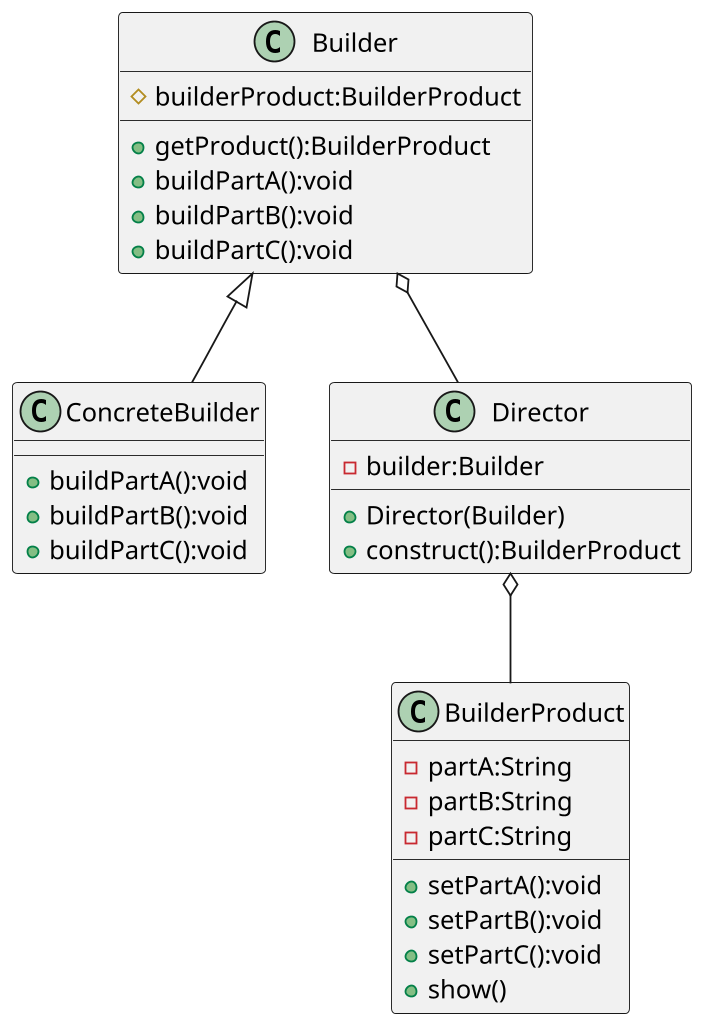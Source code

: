 @startuml
scale 1024 height
Builder <|-- ConcreteBuilder
Builder o-- Director
Director o-- BuilderProduct


class Builder {
#builderProduct:BuilderProduct
+getProduct():BuilderProduct
+buildPartA():void
+buildPartB():void
+buildPartC():void
}
class ConcreteBuilder {
+buildPartA():void
+buildPartB():void
+buildPartC():void
}

class BuilderProduct {
-partA:String
-partB:String
-partC:String
+setPartA():void
+setPartB():void
+setPartC():void
+show()
}

class Director {
-builder:Builder
+Director(Builder)
+construct():BuilderProduct

}
@enduml